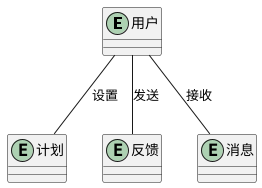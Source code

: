 @startuml

entity 用户
entity 计划
entity 反馈
entity 消息

用户 -- 计划 : 设置
用户 -- 反馈 : 发送
用户 -- 消息 : 接收

@enduml
